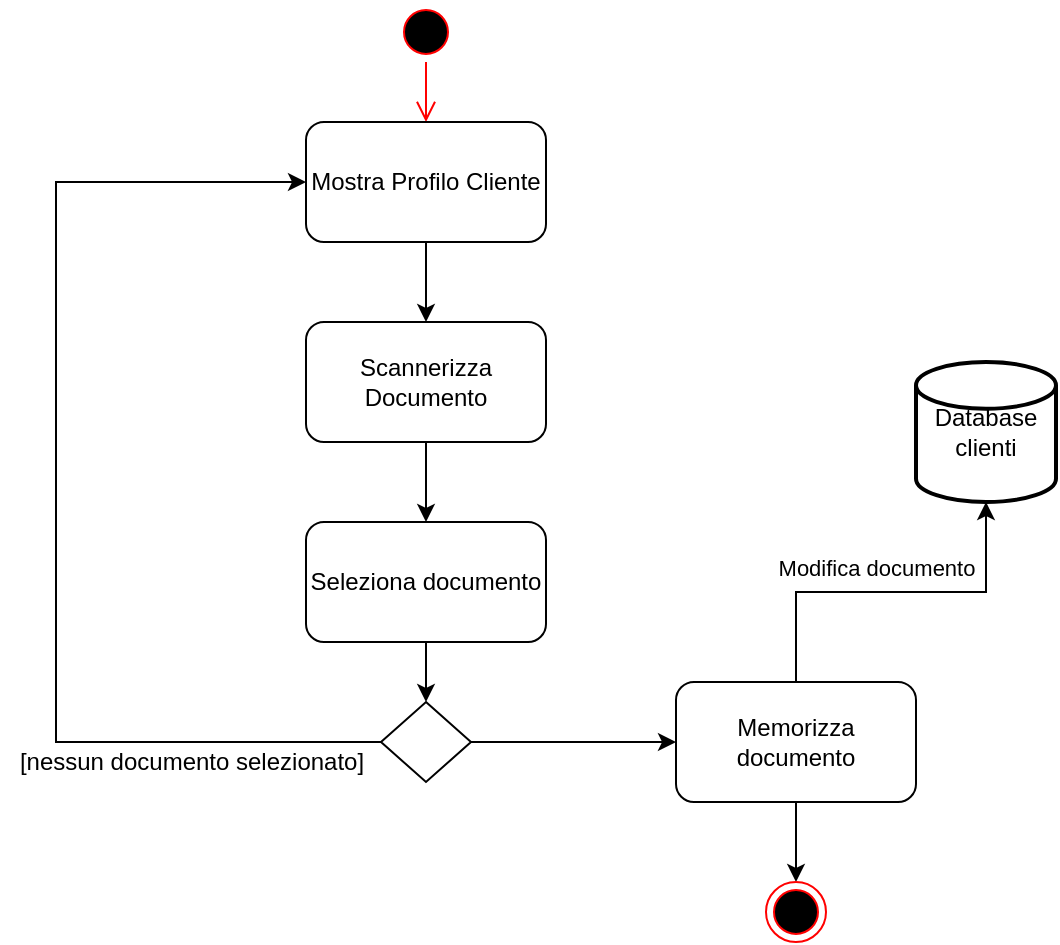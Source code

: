 <mxfile version="14.6.13" type="device"><diagram name="Page-1" id="e7e014a7-5840-1c2e-5031-d8a46d1fe8dd"><mxGraphModel dx="946" dy="598" grid="1" gridSize="10" guides="1" tooltips="1" connect="1" arrows="1" fold="1" page="1" pageScale="1" pageWidth="1169" pageHeight="826" background="none" math="0" shadow="0"><root><mxCell id="0"/><mxCell id="1" parent="0"/><mxCell id="v891NREk7xT_CUP_6PsL-41" value="" style="ellipse;html=1;shape=startState;fillColor=#000000;strokeColor=#ff0000;" parent="1" vertex="1"><mxGeometry x="430" y="340" width="30" height="30" as="geometry"/></mxCell><mxCell id="v891NREk7xT_CUP_6PsL-42" value="" style="edgeStyle=orthogonalEdgeStyle;html=1;verticalAlign=bottom;endArrow=open;endSize=8;strokeColor=#ff0000;" parent="1" source="v891NREk7xT_CUP_6PsL-41" edge="1"><mxGeometry relative="1" as="geometry"><mxPoint x="445" y="400" as="targetPoint"/></mxGeometry></mxCell><mxCell id="v891NREk7xT_CUP_6PsL-45" value="" style="edgeStyle=orthogonalEdgeStyle;rounded=0;orthogonalLoop=1;jettySize=auto;html=1;" parent="1" source="v891NREk7xT_CUP_6PsL-43" target="v891NREk7xT_CUP_6PsL-44" edge="1"><mxGeometry relative="1" as="geometry"/></mxCell><mxCell id="v891NREk7xT_CUP_6PsL-43" value="Mostra Profilo Cliente" style="rounded=1;whiteSpace=wrap;html=1;" parent="1" vertex="1"><mxGeometry x="385" y="400" width="120" height="60" as="geometry"/></mxCell><mxCell id="v891NREk7xT_CUP_6PsL-47" value="" style="edgeStyle=orthogonalEdgeStyle;rounded=0;orthogonalLoop=1;jettySize=auto;html=1;" parent="1" source="v891NREk7xT_CUP_6PsL-44" target="v891NREk7xT_CUP_6PsL-46" edge="1"><mxGeometry relative="1" as="geometry"/></mxCell><mxCell id="v891NREk7xT_CUP_6PsL-44" value="Scannerizza Documento" style="rounded=1;whiteSpace=wrap;html=1;" parent="1" vertex="1"><mxGeometry x="385" y="500" width="120" height="60" as="geometry"/></mxCell><mxCell id="v891NREk7xT_CUP_6PsL-49" value="" style="edgeStyle=orthogonalEdgeStyle;rounded=0;orthogonalLoop=1;jettySize=auto;html=1;" parent="1" source="v891NREk7xT_CUP_6PsL-46" edge="1"><mxGeometry relative="1" as="geometry"><mxPoint x="445" y="690" as="targetPoint"/></mxGeometry></mxCell><mxCell id="v891NREk7xT_CUP_6PsL-46" value="Seleziona documento" style="rounded=1;whiteSpace=wrap;html=1;" parent="1" vertex="1"><mxGeometry x="385" y="600" width="120" height="60" as="geometry"/></mxCell><mxCell id="v891NREk7xT_CUP_6PsL-51" style="edgeStyle=orthogonalEdgeStyle;rounded=0;orthogonalLoop=1;jettySize=auto;html=1;entryX=0;entryY=0.5;entryDx=0;entryDy=0;" parent="1" source="v891NREk7xT_CUP_6PsL-50" target="v891NREk7xT_CUP_6PsL-43" edge="1"><mxGeometry relative="1" as="geometry"><Array as="points"><mxPoint x="260" y="710"/><mxPoint x="260" y="430"/></Array></mxGeometry></mxCell><mxCell id="v891NREk7xT_CUP_6PsL-54" value="" style="edgeStyle=orthogonalEdgeStyle;rounded=0;orthogonalLoop=1;jettySize=auto;html=1;" parent="1" source="v891NREk7xT_CUP_6PsL-50" edge="1"><mxGeometry relative="1" as="geometry"><mxPoint x="570" y="710" as="targetPoint"/></mxGeometry></mxCell><mxCell id="v891NREk7xT_CUP_6PsL-50" value="" style="rhombus;whiteSpace=wrap;html=1;" parent="1" vertex="1"><mxGeometry x="422.5" y="690" width="45" height="40" as="geometry"/></mxCell><mxCell id="v891NREk7xT_CUP_6PsL-52" value="[nessun documento selezionato]" style="text;html=1;strokeColor=none;fillColor=none;align=center;verticalAlign=middle;whiteSpace=wrap;rounded=0;" parent="1" vertex="1"><mxGeometry x="232.5" y="710" width="190" height="20" as="geometry"/></mxCell><mxCell id="v891NREk7xT_CUP_6PsL-57" value="" style="edgeStyle=orthogonalEdgeStyle;rounded=0;orthogonalLoop=1;jettySize=auto;html=1;" parent="1" source="v891NREk7xT_CUP_6PsL-55" edge="1"><mxGeometry relative="1" as="geometry"><mxPoint x="630" y="780" as="targetPoint"/></mxGeometry></mxCell><mxCell id="v1ouxnkFZNsXbkG_nPE--2" style="edgeStyle=orthogonalEdgeStyle;rounded=0;orthogonalLoop=1;jettySize=auto;html=1;entryX=0.5;entryY=1;entryDx=0;entryDy=0;entryPerimeter=0;" edge="1" parent="1" source="v891NREk7xT_CUP_6PsL-55" target="v1ouxnkFZNsXbkG_nPE--1"><mxGeometry relative="1" as="geometry"/></mxCell><mxCell id="v1ouxnkFZNsXbkG_nPE--3" value="Modifica documento" style="edgeLabel;html=1;align=center;verticalAlign=middle;resizable=0;points=[];" vertex="1" connectable="0" parent="v1ouxnkFZNsXbkG_nPE--2"><mxGeometry x="0.243" y="-1" relative="1" as="geometry"><mxPoint x="-30" y="-13" as="offset"/></mxGeometry></mxCell><mxCell id="v891NREk7xT_CUP_6PsL-55" value="Memorizza documento" style="rounded=1;whiteSpace=wrap;html=1;" parent="1" vertex="1"><mxGeometry x="570" y="680" width="120" height="60" as="geometry"/></mxCell><mxCell id="v891NREk7xT_CUP_6PsL-58" value="" style="ellipse;html=1;shape=endState;fillColor=#000000;strokeColor=#ff0000;" parent="1" vertex="1"><mxGeometry x="615" y="780" width="30" height="30" as="geometry"/></mxCell><mxCell id="v1ouxnkFZNsXbkG_nPE--1" value="Database&lt;br&gt;clienti" style="strokeWidth=2;html=1;shape=mxgraph.flowchart.database;whiteSpace=wrap;" vertex="1" parent="1"><mxGeometry x="690" y="520" width="70" height="70" as="geometry"/></mxCell></root></mxGraphModel></diagram></mxfile>